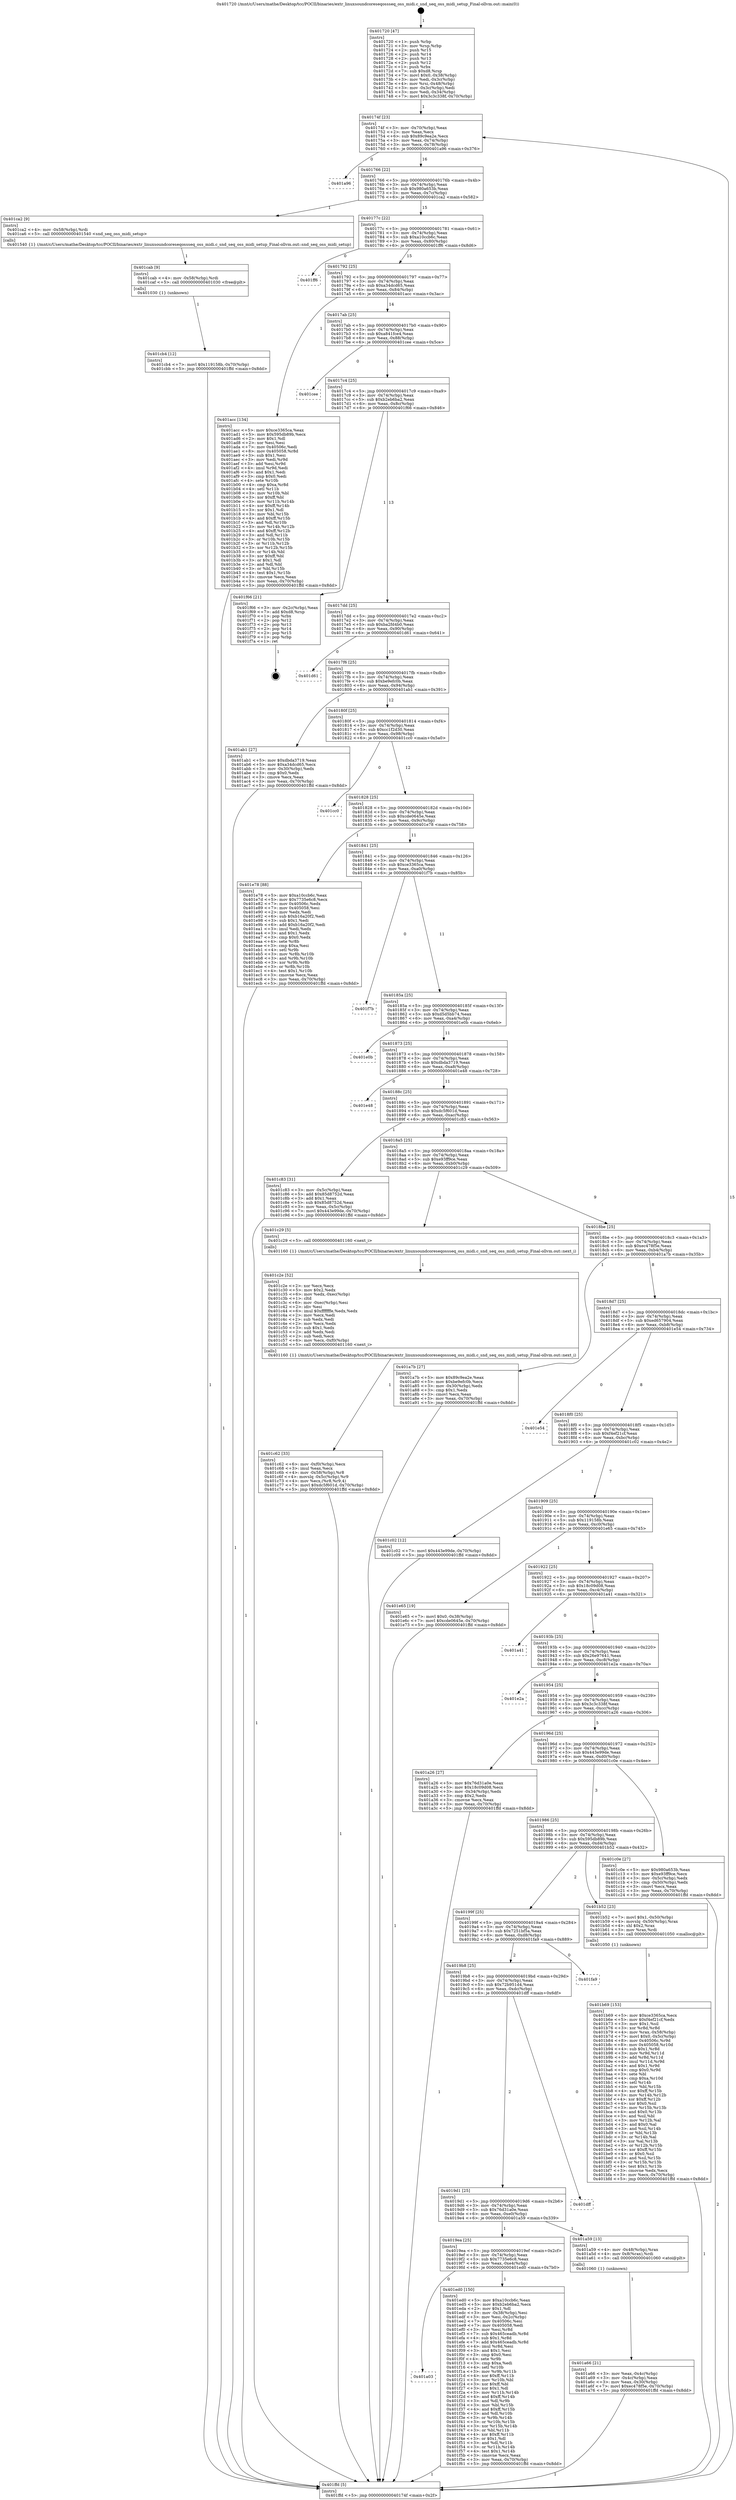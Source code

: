 digraph "0x401720" {
  label = "0x401720 (/mnt/c/Users/mathe/Desktop/tcc/POCII/binaries/extr_linuxsoundcoreseqossseq_oss_midi.c_snd_seq_oss_midi_setup_Final-ollvm.out::main(0))"
  labelloc = "t"
  node[shape=record]

  Entry [label="",width=0.3,height=0.3,shape=circle,fillcolor=black,style=filled]
  "0x40174f" [label="{
     0x40174f [23]\l
     | [instrs]\l
     &nbsp;&nbsp;0x40174f \<+3\>: mov -0x70(%rbp),%eax\l
     &nbsp;&nbsp;0x401752 \<+2\>: mov %eax,%ecx\l
     &nbsp;&nbsp;0x401754 \<+6\>: sub $0x89c9ea2e,%ecx\l
     &nbsp;&nbsp;0x40175a \<+3\>: mov %eax,-0x74(%rbp)\l
     &nbsp;&nbsp;0x40175d \<+3\>: mov %ecx,-0x78(%rbp)\l
     &nbsp;&nbsp;0x401760 \<+6\>: je 0000000000401a96 \<main+0x376\>\l
  }"]
  "0x401a96" [label="{
     0x401a96\l
  }", style=dashed]
  "0x401766" [label="{
     0x401766 [22]\l
     | [instrs]\l
     &nbsp;&nbsp;0x401766 \<+5\>: jmp 000000000040176b \<main+0x4b\>\l
     &nbsp;&nbsp;0x40176b \<+3\>: mov -0x74(%rbp),%eax\l
     &nbsp;&nbsp;0x40176e \<+5\>: sub $0x980a653b,%eax\l
     &nbsp;&nbsp;0x401773 \<+3\>: mov %eax,-0x7c(%rbp)\l
     &nbsp;&nbsp;0x401776 \<+6\>: je 0000000000401ca2 \<main+0x582\>\l
  }"]
  Exit [label="",width=0.3,height=0.3,shape=circle,fillcolor=black,style=filled,peripheries=2]
  "0x401ca2" [label="{
     0x401ca2 [9]\l
     | [instrs]\l
     &nbsp;&nbsp;0x401ca2 \<+4\>: mov -0x58(%rbp),%rdi\l
     &nbsp;&nbsp;0x401ca6 \<+5\>: call 0000000000401540 \<snd_seq_oss_midi_setup\>\l
     | [calls]\l
     &nbsp;&nbsp;0x401540 \{1\} (/mnt/c/Users/mathe/Desktop/tcc/POCII/binaries/extr_linuxsoundcoreseqossseq_oss_midi.c_snd_seq_oss_midi_setup_Final-ollvm.out::snd_seq_oss_midi_setup)\l
  }"]
  "0x40177c" [label="{
     0x40177c [22]\l
     | [instrs]\l
     &nbsp;&nbsp;0x40177c \<+5\>: jmp 0000000000401781 \<main+0x61\>\l
     &nbsp;&nbsp;0x401781 \<+3\>: mov -0x74(%rbp),%eax\l
     &nbsp;&nbsp;0x401784 \<+5\>: sub $0xa10ccb6c,%eax\l
     &nbsp;&nbsp;0x401789 \<+3\>: mov %eax,-0x80(%rbp)\l
     &nbsp;&nbsp;0x40178c \<+6\>: je 0000000000401ff6 \<main+0x8d6\>\l
  }"]
  "0x401a03" [label="{
     0x401a03\l
  }", style=dashed]
  "0x401ff6" [label="{
     0x401ff6\l
  }", style=dashed]
  "0x401792" [label="{
     0x401792 [25]\l
     | [instrs]\l
     &nbsp;&nbsp;0x401792 \<+5\>: jmp 0000000000401797 \<main+0x77\>\l
     &nbsp;&nbsp;0x401797 \<+3\>: mov -0x74(%rbp),%eax\l
     &nbsp;&nbsp;0x40179a \<+5\>: sub $0xa34dcd65,%eax\l
     &nbsp;&nbsp;0x40179f \<+6\>: mov %eax,-0x84(%rbp)\l
     &nbsp;&nbsp;0x4017a5 \<+6\>: je 0000000000401acc \<main+0x3ac\>\l
  }"]
  "0x401ed0" [label="{
     0x401ed0 [150]\l
     | [instrs]\l
     &nbsp;&nbsp;0x401ed0 \<+5\>: mov $0xa10ccb6c,%eax\l
     &nbsp;&nbsp;0x401ed5 \<+5\>: mov $0xb2eb6ba2,%ecx\l
     &nbsp;&nbsp;0x401eda \<+2\>: mov $0x1,%dl\l
     &nbsp;&nbsp;0x401edc \<+3\>: mov -0x38(%rbp),%esi\l
     &nbsp;&nbsp;0x401edf \<+3\>: mov %esi,-0x2c(%rbp)\l
     &nbsp;&nbsp;0x401ee2 \<+7\>: mov 0x40506c,%esi\l
     &nbsp;&nbsp;0x401ee9 \<+7\>: mov 0x405058,%edi\l
     &nbsp;&nbsp;0x401ef0 \<+3\>: mov %esi,%r8d\l
     &nbsp;&nbsp;0x401ef3 \<+7\>: sub $0x465ceadb,%r8d\l
     &nbsp;&nbsp;0x401efa \<+4\>: sub $0x1,%r8d\l
     &nbsp;&nbsp;0x401efe \<+7\>: add $0x465ceadb,%r8d\l
     &nbsp;&nbsp;0x401f05 \<+4\>: imul %r8d,%esi\l
     &nbsp;&nbsp;0x401f09 \<+3\>: and $0x1,%esi\l
     &nbsp;&nbsp;0x401f0c \<+3\>: cmp $0x0,%esi\l
     &nbsp;&nbsp;0x401f0f \<+4\>: sete %r9b\l
     &nbsp;&nbsp;0x401f13 \<+3\>: cmp $0xa,%edi\l
     &nbsp;&nbsp;0x401f16 \<+4\>: setl %r10b\l
     &nbsp;&nbsp;0x401f1a \<+3\>: mov %r9b,%r11b\l
     &nbsp;&nbsp;0x401f1d \<+4\>: xor $0xff,%r11b\l
     &nbsp;&nbsp;0x401f21 \<+3\>: mov %r10b,%bl\l
     &nbsp;&nbsp;0x401f24 \<+3\>: xor $0xff,%bl\l
     &nbsp;&nbsp;0x401f27 \<+3\>: xor $0x1,%dl\l
     &nbsp;&nbsp;0x401f2a \<+3\>: mov %r11b,%r14b\l
     &nbsp;&nbsp;0x401f2d \<+4\>: and $0xff,%r14b\l
     &nbsp;&nbsp;0x401f31 \<+3\>: and %dl,%r9b\l
     &nbsp;&nbsp;0x401f34 \<+3\>: mov %bl,%r15b\l
     &nbsp;&nbsp;0x401f37 \<+4\>: and $0xff,%r15b\l
     &nbsp;&nbsp;0x401f3b \<+3\>: and %dl,%r10b\l
     &nbsp;&nbsp;0x401f3e \<+3\>: or %r9b,%r14b\l
     &nbsp;&nbsp;0x401f41 \<+3\>: or %r10b,%r15b\l
     &nbsp;&nbsp;0x401f44 \<+3\>: xor %r15b,%r14b\l
     &nbsp;&nbsp;0x401f47 \<+3\>: or %bl,%r11b\l
     &nbsp;&nbsp;0x401f4a \<+4\>: xor $0xff,%r11b\l
     &nbsp;&nbsp;0x401f4e \<+3\>: or $0x1,%dl\l
     &nbsp;&nbsp;0x401f51 \<+3\>: and %dl,%r11b\l
     &nbsp;&nbsp;0x401f54 \<+3\>: or %r11b,%r14b\l
     &nbsp;&nbsp;0x401f57 \<+4\>: test $0x1,%r14b\l
     &nbsp;&nbsp;0x401f5b \<+3\>: cmovne %ecx,%eax\l
     &nbsp;&nbsp;0x401f5e \<+3\>: mov %eax,-0x70(%rbp)\l
     &nbsp;&nbsp;0x401f61 \<+5\>: jmp 0000000000401ffd \<main+0x8dd\>\l
  }"]
  "0x401acc" [label="{
     0x401acc [134]\l
     | [instrs]\l
     &nbsp;&nbsp;0x401acc \<+5\>: mov $0xce3365ca,%eax\l
     &nbsp;&nbsp;0x401ad1 \<+5\>: mov $0x595db89b,%ecx\l
     &nbsp;&nbsp;0x401ad6 \<+2\>: mov $0x1,%dl\l
     &nbsp;&nbsp;0x401ad8 \<+2\>: xor %esi,%esi\l
     &nbsp;&nbsp;0x401ada \<+7\>: mov 0x40506c,%edi\l
     &nbsp;&nbsp;0x401ae1 \<+8\>: mov 0x405058,%r8d\l
     &nbsp;&nbsp;0x401ae9 \<+3\>: sub $0x1,%esi\l
     &nbsp;&nbsp;0x401aec \<+3\>: mov %edi,%r9d\l
     &nbsp;&nbsp;0x401aef \<+3\>: add %esi,%r9d\l
     &nbsp;&nbsp;0x401af2 \<+4\>: imul %r9d,%edi\l
     &nbsp;&nbsp;0x401af6 \<+3\>: and $0x1,%edi\l
     &nbsp;&nbsp;0x401af9 \<+3\>: cmp $0x0,%edi\l
     &nbsp;&nbsp;0x401afc \<+4\>: sete %r10b\l
     &nbsp;&nbsp;0x401b00 \<+4\>: cmp $0xa,%r8d\l
     &nbsp;&nbsp;0x401b04 \<+4\>: setl %r11b\l
     &nbsp;&nbsp;0x401b08 \<+3\>: mov %r10b,%bl\l
     &nbsp;&nbsp;0x401b0b \<+3\>: xor $0xff,%bl\l
     &nbsp;&nbsp;0x401b0e \<+3\>: mov %r11b,%r14b\l
     &nbsp;&nbsp;0x401b11 \<+4\>: xor $0xff,%r14b\l
     &nbsp;&nbsp;0x401b15 \<+3\>: xor $0x1,%dl\l
     &nbsp;&nbsp;0x401b18 \<+3\>: mov %bl,%r15b\l
     &nbsp;&nbsp;0x401b1b \<+4\>: and $0xff,%r15b\l
     &nbsp;&nbsp;0x401b1f \<+3\>: and %dl,%r10b\l
     &nbsp;&nbsp;0x401b22 \<+3\>: mov %r14b,%r12b\l
     &nbsp;&nbsp;0x401b25 \<+4\>: and $0xff,%r12b\l
     &nbsp;&nbsp;0x401b29 \<+3\>: and %dl,%r11b\l
     &nbsp;&nbsp;0x401b2c \<+3\>: or %r10b,%r15b\l
     &nbsp;&nbsp;0x401b2f \<+3\>: or %r11b,%r12b\l
     &nbsp;&nbsp;0x401b32 \<+3\>: xor %r12b,%r15b\l
     &nbsp;&nbsp;0x401b35 \<+3\>: or %r14b,%bl\l
     &nbsp;&nbsp;0x401b38 \<+3\>: xor $0xff,%bl\l
     &nbsp;&nbsp;0x401b3b \<+3\>: or $0x1,%dl\l
     &nbsp;&nbsp;0x401b3e \<+2\>: and %dl,%bl\l
     &nbsp;&nbsp;0x401b40 \<+3\>: or %bl,%r15b\l
     &nbsp;&nbsp;0x401b43 \<+4\>: test $0x1,%r15b\l
     &nbsp;&nbsp;0x401b47 \<+3\>: cmovne %ecx,%eax\l
     &nbsp;&nbsp;0x401b4a \<+3\>: mov %eax,-0x70(%rbp)\l
     &nbsp;&nbsp;0x401b4d \<+5\>: jmp 0000000000401ffd \<main+0x8dd\>\l
  }"]
  "0x4017ab" [label="{
     0x4017ab [25]\l
     | [instrs]\l
     &nbsp;&nbsp;0x4017ab \<+5\>: jmp 00000000004017b0 \<main+0x90\>\l
     &nbsp;&nbsp;0x4017b0 \<+3\>: mov -0x74(%rbp),%eax\l
     &nbsp;&nbsp;0x4017b3 \<+5\>: sub $0xa841fce4,%eax\l
     &nbsp;&nbsp;0x4017b8 \<+6\>: mov %eax,-0x88(%rbp)\l
     &nbsp;&nbsp;0x4017be \<+6\>: je 0000000000401cee \<main+0x5ce\>\l
  }"]
  "0x401cb4" [label="{
     0x401cb4 [12]\l
     | [instrs]\l
     &nbsp;&nbsp;0x401cb4 \<+7\>: movl $0x119158b,-0x70(%rbp)\l
     &nbsp;&nbsp;0x401cbb \<+5\>: jmp 0000000000401ffd \<main+0x8dd\>\l
  }"]
  "0x401cee" [label="{
     0x401cee\l
  }", style=dashed]
  "0x4017c4" [label="{
     0x4017c4 [25]\l
     | [instrs]\l
     &nbsp;&nbsp;0x4017c4 \<+5\>: jmp 00000000004017c9 \<main+0xa9\>\l
     &nbsp;&nbsp;0x4017c9 \<+3\>: mov -0x74(%rbp),%eax\l
     &nbsp;&nbsp;0x4017cc \<+5\>: sub $0xb2eb6ba2,%eax\l
     &nbsp;&nbsp;0x4017d1 \<+6\>: mov %eax,-0x8c(%rbp)\l
     &nbsp;&nbsp;0x4017d7 \<+6\>: je 0000000000401f66 \<main+0x846\>\l
  }"]
  "0x401cab" [label="{
     0x401cab [9]\l
     | [instrs]\l
     &nbsp;&nbsp;0x401cab \<+4\>: mov -0x58(%rbp),%rdi\l
     &nbsp;&nbsp;0x401caf \<+5\>: call 0000000000401030 \<free@plt\>\l
     | [calls]\l
     &nbsp;&nbsp;0x401030 \{1\} (unknown)\l
  }"]
  "0x401f66" [label="{
     0x401f66 [21]\l
     | [instrs]\l
     &nbsp;&nbsp;0x401f66 \<+3\>: mov -0x2c(%rbp),%eax\l
     &nbsp;&nbsp;0x401f69 \<+7\>: add $0xd8,%rsp\l
     &nbsp;&nbsp;0x401f70 \<+1\>: pop %rbx\l
     &nbsp;&nbsp;0x401f71 \<+2\>: pop %r12\l
     &nbsp;&nbsp;0x401f73 \<+2\>: pop %r13\l
     &nbsp;&nbsp;0x401f75 \<+2\>: pop %r14\l
     &nbsp;&nbsp;0x401f77 \<+2\>: pop %r15\l
     &nbsp;&nbsp;0x401f79 \<+1\>: pop %rbp\l
     &nbsp;&nbsp;0x401f7a \<+1\>: ret\l
  }"]
  "0x4017dd" [label="{
     0x4017dd [25]\l
     | [instrs]\l
     &nbsp;&nbsp;0x4017dd \<+5\>: jmp 00000000004017e2 \<main+0xc2\>\l
     &nbsp;&nbsp;0x4017e2 \<+3\>: mov -0x74(%rbp),%eax\l
     &nbsp;&nbsp;0x4017e5 \<+5\>: sub $0xba2fd4b0,%eax\l
     &nbsp;&nbsp;0x4017ea \<+6\>: mov %eax,-0x90(%rbp)\l
     &nbsp;&nbsp;0x4017f0 \<+6\>: je 0000000000401d61 \<main+0x641\>\l
  }"]
  "0x401c62" [label="{
     0x401c62 [33]\l
     | [instrs]\l
     &nbsp;&nbsp;0x401c62 \<+6\>: mov -0xf0(%rbp),%ecx\l
     &nbsp;&nbsp;0x401c68 \<+3\>: imul %eax,%ecx\l
     &nbsp;&nbsp;0x401c6b \<+4\>: mov -0x58(%rbp),%r8\l
     &nbsp;&nbsp;0x401c6f \<+4\>: movslq -0x5c(%rbp),%r9\l
     &nbsp;&nbsp;0x401c73 \<+4\>: mov %ecx,(%r8,%r9,4)\l
     &nbsp;&nbsp;0x401c77 \<+7\>: movl $0xdc5f601d,-0x70(%rbp)\l
     &nbsp;&nbsp;0x401c7e \<+5\>: jmp 0000000000401ffd \<main+0x8dd\>\l
  }"]
  "0x401d61" [label="{
     0x401d61\l
  }", style=dashed]
  "0x4017f6" [label="{
     0x4017f6 [25]\l
     | [instrs]\l
     &nbsp;&nbsp;0x4017f6 \<+5\>: jmp 00000000004017fb \<main+0xdb\>\l
     &nbsp;&nbsp;0x4017fb \<+3\>: mov -0x74(%rbp),%eax\l
     &nbsp;&nbsp;0x4017fe \<+5\>: sub $0xbe9efc0b,%eax\l
     &nbsp;&nbsp;0x401803 \<+6\>: mov %eax,-0x94(%rbp)\l
     &nbsp;&nbsp;0x401809 \<+6\>: je 0000000000401ab1 \<main+0x391\>\l
  }"]
  "0x401c2e" [label="{
     0x401c2e [52]\l
     | [instrs]\l
     &nbsp;&nbsp;0x401c2e \<+2\>: xor %ecx,%ecx\l
     &nbsp;&nbsp;0x401c30 \<+5\>: mov $0x2,%edx\l
     &nbsp;&nbsp;0x401c35 \<+6\>: mov %edx,-0xec(%rbp)\l
     &nbsp;&nbsp;0x401c3b \<+1\>: cltd\l
     &nbsp;&nbsp;0x401c3c \<+6\>: mov -0xec(%rbp),%esi\l
     &nbsp;&nbsp;0x401c42 \<+2\>: idiv %esi\l
     &nbsp;&nbsp;0x401c44 \<+6\>: imul $0xfffffffe,%edx,%edx\l
     &nbsp;&nbsp;0x401c4a \<+2\>: mov %ecx,%edi\l
     &nbsp;&nbsp;0x401c4c \<+2\>: sub %edx,%edi\l
     &nbsp;&nbsp;0x401c4e \<+2\>: mov %ecx,%edx\l
     &nbsp;&nbsp;0x401c50 \<+3\>: sub $0x1,%edx\l
     &nbsp;&nbsp;0x401c53 \<+2\>: add %edx,%edi\l
     &nbsp;&nbsp;0x401c55 \<+2\>: sub %edi,%ecx\l
     &nbsp;&nbsp;0x401c57 \<+6\>: mov %ecx,-0xf0(%rbp)\l
     &nbsp;&nbsp;0x401c5d \<+5\>: call 0000000000401160 \<next_i\>\l
     | [calls]\l
     &nbsp;&nbsp;0x401160 \{1\} (/mnt/c/Users/mathe/Desktop/tcc/POCII/binaries/extr_linuxsoundcoreseqossseq_oss_midi.c_snd_seq_oss_midi_setup_Final-ollvm.out::next_i)\l
  }"]
  "0x401ab1" [label="{
     0x401ab1 [27]\l
     | [instrs]\l
     &nbsp;&nbsp;0x401ab1 \<+5\>: mov $0xdbda3719,%eax\l
     &nbsp;&nbsp;0x401ab6 \<+5\>: mov $0xa34dcd65,%ecx\l
     &nbsp;&nbsp;0x401abb \<+3\>: mov -0x30(%rbp),%edx\l
     &nbsp;&nbsp;0x401abe \<+3\>: cmp $0x0,%edx\l
     &nbsp;&nbsp;0x401ac1 \<+3\>: cmove %ecx,%eax\l
     &nbsp;&nbsp;0x401ac4 \<+3\>: mov %eax,-0x70(%rbp)\l
     &nbsp;&nbsp;0x401ac7 \<+5\>: jmp 0000000000401ffd \<main+0x8dd\>\l
  }"]
  "0x40180f" [label="{
     0x40180f [25]\l
     | [instrs]\l
     &nbsp;&nbsp;0x40180f \<+5\>: jmp 0000000000401814 \<main+0xf4\>\l
     &nbsp;&nbsp;0x401814 \<+3\>: mov -0x74(%rbp),%eax\l
     &nbsp;&nbsp;0x401817 \<+5\>: sub $0xcc1f2d30,%eax\l
     &nbsp;&nbsp;0x40181c \<+6\>: mov %eax,-0x98(%rbp)\l
     &nbsp;&nbsp;0x401822 \<+6\>: je 0000000000401cc0 \<main+0x5a0\>\l
  }"]
  "0x401b69" [label="{
     0x401b69 [153]\l
     | [instrs]\l
     &nbsp;&nbsp;0x401b69 \<+5\>: mov $0xce3365ca,%ecx\l
     &nbsp;&nbsp;0x401b6e \<+5\>: mov $0xf4ef21cf,%edx\l
     &nbsp;&nbsp;0x401b73 \<+3\>: mov $0x1,%sil\l
     &nbsp;&nbsp;0x401b76 \<+3\>: xor %r8d,%r8d\l
     &nbsp;&nbsp;0x401b79 \<+4\>: mov %rax,-0x58(%rbp)\l
     &nbsp;&nbsp;0x401b7d \<+7\>: movl $0x0,-0x5c(%rbp)\l
     &nbsp;&nbsp;0x401b84 \<+8\>: mov 0x40506c,%r9d\l
     &nbsp;&nbsp;0x401b8c \<+8\>: mov 0x405058,%r10d\l
     &nbsp;&nbsp;0x401b94 \<+4\>: sub $0x1,%r8d\l
     &nbsp;&nbsp;0x401b98 \<+3\>: mov %r9d,%r11d\l
     &nbsp;&nbsp;0x401b9b \<+3\>: add %r8d,%r11d\l
     &nbsp;&nbsp;0x401b9e \<+4\>: imul %r11d,%r9d\l
     &nbsp;&nbsp;0x401ba2 \<+4\>: and $0x1,%r9d\l
     &nbsp;&nbsp;0x401ba6 \<+4\>: cmp $0x0,%r9d\l
     &nbsp;&nbsp;0x401baa \<+3\>: sete %bl\l
     &nbsp;&nbsp;0x401bad \<+4\>: cmp $0xa,%r10d\l
     &nbsp;&nbsp;0x401bb1 \<+4\>: setl %r14b\l
     &nbsp;&nbsp;0x401bb5 \<+3\>: mov %bl,%r15b\l
     &nbsp;&nbsp;0x401bb8 \<+4\>: xor $0xff,%r15b\l
     &nbsp;&nbsp;0x401bbc \<+3\>: mov %r14b,%r12b\l
     &nbsp;&nbsp;0x401bbf \<+4\>: xor $0xff,%r12b\l
     &nbsp;&nbsp;0x401bc3 \<+4\>: xor $0x0,%sil\l
     &nbsp;&nbsp;0x401bc7 \<+3\>: mov %r15b,%r13b\l
     &nbsp;&nbsp;0x401bca \<+4\>: and $0x0,%r13b\l
     &nbsp;&nbsp;0x401bce \<+3\>: and %sil,%bl\l
     &nbsp;&nbsp;0x401bd1 \<+3\>: mov %r12b,%al\l
     &nbsp;&nbsp;0x401bd4 \<+2\>: and $0x0,%al\l
     &nbsp;&nbsp;0x401bd6 \<+3\>: and %sil,%r14b\l
     &nbsp;&nbsp;0x401bd9 \<+3\>: or %bl,%r13b\l
     &nbsp;&nbsp;0x401bdc \<+3\>: or %r14b,%al\l
     &nbsp;&nbsp;0x401bdf \<+3\>: xor %al,%r13b\l
     &nbsp;&nbsp;0x401be2 \<+3\>: or %r12b,%r15b\l
     &nbsp;&nbsp;0x401be5 \<+4\>: xor $0xff,%r15b\l
     &nbsp;&nbsp;0x401be9 \<+4\>: or $0x0,%sil\l
     &nbsp;&nbsp;0x401bed \<+3\>: and %sil,%r15b\l
     &nbsp;&nbsp;0x401bf0 \<+3\>: or %r15b,%r13b\l
     &nbsp;&nbsp;0x401bf3 \<+4\>: test $0x1,%r13b\l
     &nbsp;&nbsp;0x401bf7 \<+3\>: cmovne %edx,%ecx\l
     &nbsp;&nbsp;0x401bfa \<+3\>: mov %ecx,-0x70(%rbp)\l
     &nbsp;&nbsp;0x401bfd \<+5\>: jmp 0000000000401ffd \<main+0x8dd\>\l
  }"]
  "0x401cc0" [label="{
     0x401cc0\l
  }", style=dashed]
  "0x401828" [label="{
     0x401828 [25]\l
     | [instrs]\l
     &nbsp;&nbsp;0x401828 \<+5\>: jmp 000000000040182d \<main+0x10d\>\l
     &nbsp;&nbsp;0x40182d \<+3\>: mov -0x74(%rbp),%eax\l
     &nbsp;&nbsp;0x401830 \<+5\>: sub $0xcde0645e,%eax\l
     &nbsp;&nbsp;0x401835 \<+6\>: mov %eax,-0x9c(%rbp)\l
     &nbsp;&nbsp;0x40183b \<+6\>: je 0000000000401e78 \<main+0x758\>\l
  }"]
  "0x401a66" [label="{
     0x401a66 [21]\l
     | [instrs]\l
     &nbsp;&nbsp;0x401a66 \<+3\>: mov %eax,-0x4c(%rbp)\l
     &nbsp;&nbsp;0x401a69 \<+3\>: mov -0x4c(%rbp),%eax\l
     &nbsp;&nbsp;0x401a6c \<+3\>: mov %eax,-0x30(%rbp)\l
     &nbsp;&nbsp;0x401a6f \<+7\>: movl $0xec478f5e,-0x70(%rbp)\l
     &nbsp;&nbsp;0x401a76 \<+5\>: jmp 0000000000401ffd \<main+0x8dd\>\l
  }"]
  "0x401e78" [label="{
     0x401e78 [88]\l
     | [instrs]\l
     &nbsp;&nbsp;0x401e78 \<+5\>: mov $0xa10ccb6c,%eax\l
     &nbsp;&nbsp;0x401e7d \<+5\>: mov $0x7735e6c8,%ecx\l
     &nbsp;&nbsp;0x401e82 \<+7\>: mov 0x40506c,%edx\l
     &nbsp;&nbsp;0x401e89 \<+7\>: mov 0x405058,%esi\l
     &nbsp;&nbsp;0x401e90 \<+2\>: mov %edx,%edi\l
     &nbsp;&nbsp;0x401e92 \<+6\>: sub $0xb16a20f2,%edi\l
     &nbsp;&nbsp;0x401e98 \<+3\>: sub $0x1,%edi\l
     &nbsp;&nbsp;0x401e9b \<+6\>: add $0xb16a20f2,%edi\l
     &nbsp;&nbsp;0x401ea1 \<+3\>: imul %edi,%edx\l
     &nbsp;&nbsp;0x401ea4 \<+3\>: and $0x1,%edx\l
     &nbsp;&nbsp;0x401ea7 \<+3\>: cmp $0x0,%edx\l
     &nbsp;&nbsp;0x401eaa \<+4\>: sete %r8b\l
     &nbsp;&nbsp;0x401eae \<+3\>: cmp $0xa,%esi\l
     &nbsp;&nbsp;0x401eb1 \<+4\>: setl %r9b\l
     &nbsp;&nbsp;0x401eb5 \<+3\>: mov %r8b,%r10b\l
     &nbsp;&nbsp;0x401eb8 \<+3\>: and %r9b,%r10b\l
     &nbsp;&nbsp;0x401ebb \<+3\>: xor %r9b,%r8b\l
     &nbsp;&nbsp;0x401ebe \<+3\>: or %r8b,%r10b\l
     &nbsp;&nbsp;0x401ec1 \<+4\>: test $0x1,%r10b\l
     &nbsp;&nbsp;0x401ec5 \<+3\>: cmovne %ecx,%eax\l
     &nbsp;&nbsp;0x401ec8 \<+3\>: mov %eax,-0x70(%rbp)\l
     &nbsp;&nbsp;0x401ecb \<+5\>: jmp 0000000000401ffd \<main+0x8dd\>\l
  }"]
  "0x401841" [label="{
     0x401841 [25]\l
     | [instrs]\l
     &nbsp;&nbsp;0x401841 \<+5\>: jmp 0000000000401846 \<main+0x126\>\l
     &nbsp;&nbsp;0x401846 \<+3\>: mov -0x74(%rbp),%eax\l
     &nbsp;&nbsp;0x401849 \<+5\>: sub $0xce3365ca,%eax\l
     &nbsp;&nbsp;0x40184e \<+6\>: mov %eax,-0xa0(%rbp)\l
     &nbsp;&nbsp;0x401854 \<+6\>: je 0000000000401f7b \<main+0x85b\>\l
  }"]
  "0x4019ea" [label="{
     0x4019ea [25]\l
     | [instrs]\l
     &nbsp;&nbsp;0x4019ea \<+5\>: jmp 00000000004019ef \<main+0x2cf\>\l
     &nbsp;&nbsp;0x4019ef \<+3\>: mov -0x74(%rbp),%eax\l
     &nbsp;&nbsp;0x4019f2 \<+5\>: sub $0x7735e6c8,%eax\l
     &nbsp;&nbsp;0x4019f7 \<+6\>: mov %eax,-0xe4(%rbp)\l
     &nbsp;&nbsp;0x4019fd \<+6\>: je 0000000000401ed0 \<main+0x7b0\>\l
  }"]
  "0x401f7b" [label="{
     0x401f7b\l
  }", style=dashed]
  "0x40185a" [label="{
     0x40185a [25]\l
     | [instrs]\l
     &nbsp;&nbsp;0x40185a \<+5\>: jmp 000000000040185f \<main+0x13f\>\l
     &nbsp;&nbsp;0x40185f \<+3\>: mov -0x74(%rbp),%eax\l
     &nbsp;&nbsp;0x401862 \<+5\>: sub $0xd5d5bb74,%eax\l
     &nbsp;&nbsp;0x401867 \<+6\>: mov %eax,-0xa4(%rbp)\l
     &nbsp;&nbsp;0x40186d \<+6\>: je 0000000000401e0b \<main+0x6eb\>\l
  }"]
  "0x401a59" [label="{
     0x401a59 [13]\l
     | [instrs]\l
     &nbsp;&nbsp;0x401a59 \<+4\>: mov -0x48(%rbp),%rax\l
     &nbsp;&nbsp;0x401a5d \<+4\>: mov 0x8(%rax),%rdi\l
     &nbsp;&nbsp;0x401a61 \<+5\>: call 0000000000401060 \<atoi@plt\>\l
     | [calls]\l
     &nbsp;&nbsp;0x401060 \{1\} (unknown)\l
  }"]
  "0x401e0b" [label="{
     0x401e0b\l
  }", style=dashed]
  "0x401873" [label="{
     0x401873 [25]\l
     | [instrs]\l
     &nbsp;&nbsp;0x401873 \<+5\>: jmp 0000000000401878 \<main+0x158\>\l
     &nbsp;&nbsp;0x401878 \<+3\>: mov -0x74(%rbp),%eax\l
     &nbsp;&nbsp;0x40187b \<+5\>: sub $0xdbda3719,%eax\l
     &nbsp;&nbsp;0x401880 \<+6\>: mov %eax,-0xa8(%rbp)\l
     &nbsp;&nbsp;0x401886 \<+6\>: je 0000000000401e48 \<main+0x728\>\l
  }"]
  "0x4019d1" [label="{
     0x4019d1 [25]\l
     | [instrs]\l
     &nbsp;&nbsp;0x4019d1 \<+5\>: jmp 00000000004019d6 \<main+0x2b6\>\l
     &nbsp;&nbsp;0x4019d6 \<+3\>: mov -0x74(%rbp),%eax\l
     &nbsp;&nbsp;0x4019d9 \<+5\>: sub $0x76d31a0e,%eax\l
     &nbsp;&nbsp;0x4019de \<+6\>: mov %eax,-0xe0(%rbp)\l
     &nbsp;&nbsp;0x4019e4 \<+6\>: je 0000000000401a59 \<main+0x339\>\l
  }"]
  "0x401e48" [label="{
     0x401e48\l
  }", style=dashed]
  "0x40188c" [label="{
     0x40188c [25]\l
     | [instrs]\l
     &nbsp;&nbsp;0x40188c \<+5\>: jmp 0000000000401891 \<main+0x171\>\l
     &nbsp;&nbsp;0x401891 \<+3\>: mov -0x74(%rbp),%eax\l
     &nbsp;&nbsp;0x401894 \<+5\>: sub $0xdc5f601d,%eax\l
     &nbsp;&nbsp;0x401899 \<+6\>: mov %eax,-0xac(%rbp)\l
     &nbsp;&nbsp;0x40189f \<+6\>: je 0000000000401c83 \<main+0x563\>\l
  }"]
  "0x401dff" [label="{
     0x401dff\l
  }", style=dashed]
  "0x401c83" [label="{
     0x401c83 [31]\l
     | [instrs]\l
     &nbsp;&nbsp;0x401c83 \<+3\>: mov -0x5c(%rbp),%eax\l
     &nbsp;&nbsp;0x401c86 \<+5\>: add $0x85d8752d,%eax\l
     &nbsp;&nbsp;0x401c8b \<+3\>: add $0x1,%eax\l
     &nbsp;&nbsp;0x401c8e \<+5\>: sub $0x85d8752d,%eax\l
     &nbsp;&nbsp;0x401c93 \<+3\>: mov %eax,-0x5c(%rbp)\l
     &nbsp;&nbsp;0x401c96 \<+7\>: movl $0x443e99de,-0x70(%rbp)\l
     &nbsp;&nbsp;0x401c9d \<+5\>: jmp 0000000000401ffd \<main+0x8dd\>\l
  }"]
  "0x4018a5" [label="{
     0x4018a5 [25]\l
     | [instrs]\l
     &nbsp;&nbsp;0x4018a5 \<+5\>: jmp 00000000004018aa \<main+0x18a\>\l
     &nbsp;&nbsp;0x4018aa \<+3\>: mov -0x74(%rbp),%eax\l
     &nbsp;&nbsp;0x4018ad \<+5\>: sub $0xe93ff9ce,%eax\l
     &nbsp;&nbsp;0x4018b2 \<+6\>: mov %eax,-0xb0(%rbp)\l
     &nbsp;&nbsp;0x4018b8 \<+6\>: je 0000000000401c29 \<main+0x509\>\l
  }"]
  "0x4019b8" [label="{
     0x4019b8 [25]\l
     | [instrs]\l
     &nbsp;&nbsp;0x4019b8 \<+5\>: jmp 00000000004019bd \<main+0x29d\>\l
     &nbsp;&nbsp;0x4019bd \<+3\>: mov -0x74(%rbp),%eax\l
     &nbsp;&nbsp;0x4019c0 \<+5\>: sub $0x72b951d4,%eax\l
     &nbsp;&nbsp;0x4019c5 \<+6\>: mov %eax,-0xdc(%rbp)\l
     &nbsp;&nbsp;0x4019cb \<+6\>: je 0000000000401dff \<main+0x6df\>\l
  }"]
  "0x401c29" [label="{
     0x401c29 [5]\l
     | [instrs]\l
     &nbsp;&nbsp;0x401c29 \<+5\>: call 0000000000401160 \<next_i\>\l
     | [calls]\l
     &nbsp;&nbsp;0x401160 \{1\} (/mnt/c/Users/mathe/Desktop/tcc/POCII/binaries/extr_linuxsoundcoreseqossseq_oss_midi.c_snd_seq_oss_midi_setup_Final-ollvm.out::next_i)\l
  }"]
  "0x4018be" [label="{
     0x4018be [25]\l
     | [instrs]\l
     &nbsp;&nbsp;0x4018be \<+5\>: jmp 00000000004018c3 \<main+0x1a3\>\l
     &nbsp;&nbsp;0x4018c3 \<+3\>: mov -0x74(%rbp),%eax\l
     &nbsp;&nbsp;0x4018c6 \<+5\>: sub $0xec478f5e,%eax\l
     &nbsp;&nbsp;0x4018cb \<+6\>: mov %eax,-0xb4(%rbp)\l
     &nbsp;&nbsp;0x4018d1 \<+6\>: je 0000000000401a7b \<main+0x35b\>\l
  }"]
  "0x401fa9" [label="{
     0x401fa9\l
  }", style=dashed]
  "0x401a7b" [label="{
     0x401a7b [27]\l
     | [instrs]\l
     &nbsp;&nbsp;0x401a7b \<+5\>: mov $0x89c9ea2e,%eax\l
     &nbsp;&nbsp;0x401a80 \<+5\>: mov $0xbe9efc0b,%ecx\l
     &nbsp;&nbsp;0x401a85 \<+3\>: mov -0x30(%rbp),%edx\l
     &nbsp;&nbsp;0x401a88 \<+3\>: cmp $0x1,%edx\l
     &nbsp;&nbsp;0x401a8b \<+3\>: cmovl %ecx,%eax\l
     &nbsp;&nbsp;0x401a8e \<+3\>: mov %eax,-0x70(%rbp)\l
     &nbsp;&nbsp;0x401a91 \<+5\>: jmp 0000000000401ffd \<main+0x8dd\>\l
  }"]
  "0x4018d7" [label="{
     0x4018d7 [25]\l
     | [instrs]\l
     &nbsp;&nbsp;0x4018d7 \<+5\>: jmp 00000000004018dc \<main+0x1bc\>\l
     &nbsp;&nbsp;0x4018dc \<+3\>: mov -0x74(%rbp),%eax\l
     &nbsp;&nbsp;0x4018df \<+5\>: sub $0xed657904,%eax\l
     &nbsp;&nbsp;0x4018e4 \<+6\>: mov %eax,-0xb8(%rbp)\l
     &nbsp;&nbsp;0x4018ea \<+6\>: je 0000000000401e54 \<main+0x734\>\l
  }"]
  "0x40199f" [label="{
     0x40199f [25]\l
     | [instrs]\l
     &nbsp;&nbsp;0x40199f \<+5\>: jmp 00000000004019a4 \<main+0x284\>\l
     &nbsp;&nbsp;0x4019a4 \<+3\>: mov -0x74(%rbp),%eax\l
     &nbsp;&nbsp;0x4019a7 \<+5\>: sub $0x7251bf5a,%eax\l
     &nbsp;&nbsp;0x4019ac \<+6\>: mov %eax,-0xd8(%rbp)\l
     &nbsp;&nbsp;0x4019b2 \<+6\>: je 0000000000401fa9 \<main+0x889\>\l
  }"]
  "0x401e54" [label="{
     0x401e54\l
  }", style=dashed]
  "0x4018f0" [label="{
     0x4018f0 [25]\l
     | [instrs]\l
     &nbsp;&nbsp;0x4018f0 \<+5\>: jmp 00000000004018f5 \<main+0x1d5\>\l
     &nbsp;&nbsp;0x4018f5 \<+3\>: mov -0x74(%rbp),%eax\l
     &nbsp;&nbsp;0x4018f8 \<+5\>: sub $0xf4ef21cf,%eax\l
     &nbsp;&nbsp;0x4018fd \<+6\>: mov %eax,-0xbc(%rbp)\l
     &nbsp;&nbsp;0x401903 \<+6\>: je 0000000000401c02 \<main+0x4e2\>\l
  }"]
  "0x401b52" [label="{
     0x401b52 [23]\l
     | [instrs]\l
     &nbsp;&nbsp;0x401b52 \<+7\>: movl $0x1,-0x50(%rbp)\l
     &nbsp;&nbsp;0x401b59 \<+4\>: movslq -0x50(%rbp),%rax\l
     &nbsp;&nbsp;0x401b5d \<+4\>: shl $0x2,%rax\l
     &nbsp;&nbsp;0x401b61 \<+3\>: mov %rax,%rdi\l
     &nbsp;&nbsp;0x401b64 \<+5\>: call 0000000000401050 \<malloc@plt\>\l
     | [calls]\l
     &nbsp;&nbsp;0x401050 \{1\} (unknown)\l
  }"]
  "0x401c02" [label="{
     0x401c02 [12]\l
     | [instrs]\l
     &nbsp;&nbsp;0x401c02 \<+7\>: movl $0x443e99de,-0x70(%rbp)\l
     &nbsp;&nbsp;0x401c09 \<+5\>: jmp 0000000000401ffd \<main+0x8dd\>\l
  }"]
  "0x401909" [label="{
     0x401909 [25]\l
     | [instrs]\l
     &nbsp;&nbsp;0x401909 \<+5\>: jmp 000000000040190e \<main+0x1ee\>\l
     &nbsp;&nbsp;0x40190e \<+3\>: mov -0x74(%rbp),%eax\l
     &nbsp;&nbsp;0x401911 \<+5\>: sub $0x119158b,%eax\l
     &nbsp;&nbsp;0x401916 \<+6\>: mov %eax,-0xc0(%rbp)\l
     &nbsp;&nbsp;0x40191c \<+6\>: je 0000000000401e65 \<main+0x745\>\l
  }"]
  "0x401986" [label="{
     0x401986 [25]\l
     | [instrs]\l
     &nbsp;&nbsp;0x401986 \<+5\>: jmp 000000000040198b \<main+0x26b\>\l
     &nbsp;&nbsp;0x40198b \<+3\>: mov -0x74(%rbp),%eax\l
     &nbsp;&nbsp;0x40198e \<+5\>: sub $0x595db89b,%eax\l
     &nbsp;&nbsp;0x401993 \<+6\>: mov %eax,-0xd4(%rbp)\l
     &nbsp;&nbsp;0x401999 \<+6\>: je 0000000000401b52 \<main+0x432\>\l
  }"]
  "0x401e65" [label="{
     0x401e65 [19]\l
     | [instrs]\l
     &nbsp;&nbsp;0x401e65 \<+7\>: movl $0x0,-0x38(%rbp)\l
     &nbsp;&nbsp;0x401e6c \<+7\>: movl $0xcde0645e,-0x70(%rbp)\l
     &nbsp;&nbsp;0x401e73 \<+5\>: jmp 0000000000401ffd \<main+0x8dd\>\l
  }"]
  "0x401922" [label="{
     0x401922 [25]\l
     | [instrs]\l
     &nbsp;&nbsp;0x401922 \<+5\>: jmp 0000000000401927 \<main+0x207\>\l
     &nbsp;&nbsp;0x401927 \<+3\>: mov -0x74(%rbp),%eax\l
     &nbsp;&nbsp;0x40192a \<+5\>: sub $0x18c09d08,%eax\l
     &nbsp;&nbsp;0x40192f \<+6\>: mov %eax,-0xc4(%rbp)\l
     &nbsp;&nbsp;0x401935 \<+6\>: je 0000000000401a41 \<main+0x321\>\l
  }"]
  "0x401c0e" [label="{
     0x401c0e [27]\l
     | [instrs]\l
     &nbsp;&nbsp;0x401c0e \<+5\>: mov $0x980a653b,%eax\l
     &nbsp;&nbsp;0x401c13 \<+5\>: mov $0xe93ff9ce,%ecx\l
     &nbsp;&nbsp;0x401c18 \<+3\>: mov -0x5c(%rbp),%edx\l
     &nbsp;&nbsp;0x401c1b \<+3\>: cmp -0x50(%rbp),%edx\l
     &nbsp;&nbsp;0x401c1e \<+3\>: cmovl %ecx,%eax\l
     &nbsp;&nbsp;0x401c21 \<+3\>: mov %eax,-0x70(%rbp)\l
     &nbsp;&nbsp;0x401c24 \<+5\>: jmp 0000000000401ffd \<main+0x8dd\>\l
  }"]
  "0x401a41" [label="{
     0x401a41\l
  }", style=dashed]
  "0x40193b" [label="{
     0x40193b [25]\l
     | [instrs]\l
     &nbsp;&nbsp;0x40193b \<+5\>: jmp 0000000000401940 \<main+0x220\>\l
     &nbsp;&nbsp;0x401940 \<+3\>: mov -0x74(%rbp),%eax\l
     &nbsp;&nbsp;0x401943 \<+5\>: sub $0x26e97641,%eax\l
     &nbsp;&nbsp;0x401948 \<+6\>: mov %eax,-0xc8(%rbp)\l
     &nbsp;&nbsp;0x40194e \<+6\>: je 0000000000401e2a \<main+0x70a\>\l
  }"]
  "0x401720" [label="{
     0x401720 [47]\l
     | [instrs]\l
     &nbsp;&nbsp;0x401720 \<+1\>: push %rbp\l
     &nbsp;&nbsp;0x401721 \<+3\>: mov %rsp,%rbp\l
     &nbsp;&nbsp;0x401724 \<+2\>: push %r15\l
     &nbsp;&nbsp;0x401726 \<+2\>: push %r14\l
     &nbsp;&nbsp;0x401728 \<+2\>: push %r13\l
     &nbsp;&nbsp;0x40172a \<+2\>: push %r12\l
     &nbsp;&nbsp;0x40172c \<+1\>: push %rbx\l
     &nbsp;&nbsp;0x40172d \<+7\>: sub $0xd8,%rsp\l
     &nbsp;&nbsp;0x401734 \<+7\>: movl $0x0,-0x38(%rbp)\l
     &nbsp;&nbsp;0x40173b \<+3\>: mov %edi,-0x3c(%rbp)\l
     &nbsp;&nbsp;0x40173e \<+4\>: mov %rsi,-0x48(%rbp)\l
     &nbsp;&nbsp;0x401742 \<+3\>: mov -0x3c(%rbp),%edi\l
     &nbsp;&nbsp;0x401745 \<+3\>: mov %edi,-0x34(%rbp)\l
     &nbsp;&nbsp;0x401748 \<+7\>: movl $0x3c3c338f,-0x70(%rbp)\l
  }"]
  "0x401e2a" [label="{
     0x401e2a\l
  }", style=dashed]
  "0x401954" [label="{
     0x401954 [25]\l
     | [instrs]\l
     &nbsp;&nbsp;0x401954 \<+5\>: jmp 0000000000401959 \<main+0x239\>\l
     &nbsp;&nbsp;0x401959 \<+3\>: mov -0x74(%rbp),%eax\l
     &nbsp;&nbsp;0x40195c \<+5\>: sub $0x3c3c338f,%eax\l
     &nbsp;&nbsp;0x401961 \<+6\>: mov %eax,-0xcc(%rbp)\l
     &nbsp;&nbsp;0x401967 \<+6\>: je 0000000000401a26 \<main+0x306\>\l
  }"]
  "0x401ffd" [label="{
     0x401ffd [5]\l
     | [instrs]\l
     &nbsp;&nbsp;0x401ffd \<+5\>: jmp 000000000040174f \<main+0x2f\>\l
  }"]
  "0x401a26" [label="{
     0x401a26 [27]\l
     | [instrs]\l
     &nbsp;&nbsp;0x401a26 \<+5\>: mov $0x76d31a0e,%eax\l
     &nbsp;&nbsp;0x401a2b \<+5\>: mov $0x18c09d08,%ecx\l
     &nbsp;&nbsp;0x401a30 \<+3\>: mov -0x34(%rbp),%edx\l
     &nbsp;&nbsp;0x401a33 \<+3\>: cmp $0x2,%edx\l
     &nbsp;&nbsp;0x401a36 \<+3\>: cmovne %ecx,%eax\l
     &nbsp;&nbsp;0x401a39 \<+3\>: mov %eax,-0x70(%rbp)\l
     &nbsp;&nbsp;0x401a3c \<+5\>: jmp 0000000000401ffd \<main+0x8dd\>\l
  }"]
  "0x40196d" [label="{
     0x40196d [25]\l
     | [instrs]\l
     &nbsp;&nbsp;0x40196d \<+5\>: jmp 0000000000401972 \<main+0x252\>\l
     &nbsp;&nbsp;0x401972 \<+3\>: mov -0x74(%rbp),%eax\l
     &nbsp;&nbsp;0x401975 \<+5\>: sub $0x443e99de,%eax\l
     &nbsp;&nbsp;0x40197a \<+6\>: mov %eax,-0xd0(%rbp)\l
     &nbsp;&nbsp;0x401980 \<+6\>: je 0000000000401c0e \<main+0x4ee\>\l
  }"]
  Entry -> "0x401720" [label=" 1"]
  "0x40174f" -> "0x401a96" [label=" 0"]
  "0x40174f" -> "0x401766" [label=" 16"]
  "0x401f66" -> Exit [label=" 1"]
  "0x401766" -> "0x401ca2" [label=" 1"]
  "0x401766" -> "0x40177c" [label=" 15"]
  "0x401ed0" -> "0x401ffd" [label=" 1"]
  "0x40177c" -> "0x401ff6" [label=" 0"]
  "0x40177c" -> "0x401792" [label=" 15"]
  "0x4019ea" -> "0x401a03" [label=" 0"]
  "0x401792" -> "0x401acc" [label=" 1"]
  "0x401792" -> "0x4017ab" [label=" 14"]
  "0x4019ea" -> "0x401ed0" [label=" 1"]
  "0x4017ab" -> "0x401cee" [label=" 0"]
  "0x4017ab" -> "0x4017c4" [label=" 14"]
  "0x401e78" -> "0x401ffd" [label=" 1"]
  "0x4017c4" -> "0x401f66" [label=" 1"]
  "0x4017c4" -> "0x4017dd" [label=" 13"]
  "0x401e65" -> "0x401ffd" [label=" 1"]
  "0x4017dd" -> "0x401d61" [label=" 0"]
  "0x4017dd" -> "0x4017f6" [label=" 13"]
  "0x401cb4" -> "0x401ffd" [label=" 1"]
  "0x4017f6" -> "0x401ab1" [label=" 1"]
  "0x4017f6" -> "0x40180f" [label=" 12"]
  "0x401cab" -> "0x401cb4" [label=" 1"]
  "0x40180f" -> "0x401cc0" [label=" 0"]
  "0x40180f" -> "0x401828" [label=" 12"]
  "0x401ca2" -> "0x401cab" [label=" 1"]
  "0x401828" -> "0x401e78" [label=" 1"]
  "0x401828" -> "0x401841" [label=" 11"]
  "0x401c83" -> "0x401ffd" [label=" 1"]
  "0x401841" -> "0x401f7b" [label=" 0"]
  "0x401841" -> "0x40185a" [label=" 11"]
  "0x401c62" -> "0x401ffd" [label=" 1"]
  "0x40185a" -> "0x401e0b" [label=" 0"]
  "0x40185a" -> "0x401873" [label=" 11"]
  "0x401c2e" -> "0x401c62" [label=" 1"]
  "0x401873" -> "0x401e48" [label=" 0"]
  "0x401873" -> "0x40188c" [label=" 11"]
  "0x401c0e" -> "0x401ffd" [label=" 2"]
  "0x40188c" -> "0x401c83" [label=" 1"]
  "0x40188c" -> "0x4018a5" [label=" 10"]
  "0x401c02" -> "0x401ffd" [label=" 1"]
  "0x4018a5" -> "0x401c29" [label=" 1"]
  "0x4018a5" -> "0x4018be" [label=" 9"]
  "0x401b52" -> "0x401b69" [label=" 1"]
  "0x4018be" -> "0x401a7b" [label=" 1"]
  "0x4018be" -> "0x4018d7" [label=" 8"]
  "0x401acc" -> "0x401ffd" [label=" 1"]
  "0x4018d7" -> "0x401e54" [label=" 0"]
  "0x4018d7" -> "0x4018f0" [label=" 8"]
  "0x401a7b" -> "0x401ffd" [label=" 1"]
  "0x4018f0" -> "0x401c02" [label=" 1"]
  "0x4018f0" -> "0x401909" [label=" 7"]
  "0x401a66" -> "0x401ffd" [label=" 1"]
  "0x401909" -> "0x401e65" [label=" 1"]
  "0x401909" -> "0x401922" [label=" 6"]
  "0x4019d1" -> "0x4019ea" [label=" 1"]
  "0x401922" -> "0x401a41" [label=" 0"]
  "0x401922" -> "0x40193b" [label=" 6"]
  "0x4019d1" -> "0x401a59" [label=" 1"]
  "0x40193b" -> "0x401e2a" [label=" 0"]
  "0x40193b" -> "0x401954" [label=" 6"]
  "0x4019b8" -> "0x4019d1" [label=" 2"]
  "0x401954" -> "0x401a26" [label=" 1"]
  "0x401954" -> "0x40196d" [label=" 5"]
  "0x401a26" -> "0x401ffd" [label=" 1"]
  "0x401720" -> "0x40174f" [label=" 1"]
  "0x401ffd" -> "0x40174f" [label=" 15"]
  "0x401c29" -> "0x401c2e" [label=" 1"]
  "0x40196d" -> "0x401c0e" [label=" 2"]
  "0x40196d" -> "0x401986" [label=" 3"]
  "0x401a59" -> "0x401a66" [label=" 1"]
  "0x401986" -> "0x401b52" [label=" 1"]
  "0x401986" -> "0x40199f" [label=" 2"]
  "0x401ab1" -> "0x401ffd" [label=" 1"]
  "0x40199f" -> "0x401fa9" [label=" 0"]
  "0x40199f" -> "0x4019b8" [label=" 2"]
  "0x401b69" -> "0x401ffd" [label=" 1"]
  "0x4019b8" -> "0x401dff" [label=" 0"]
}
